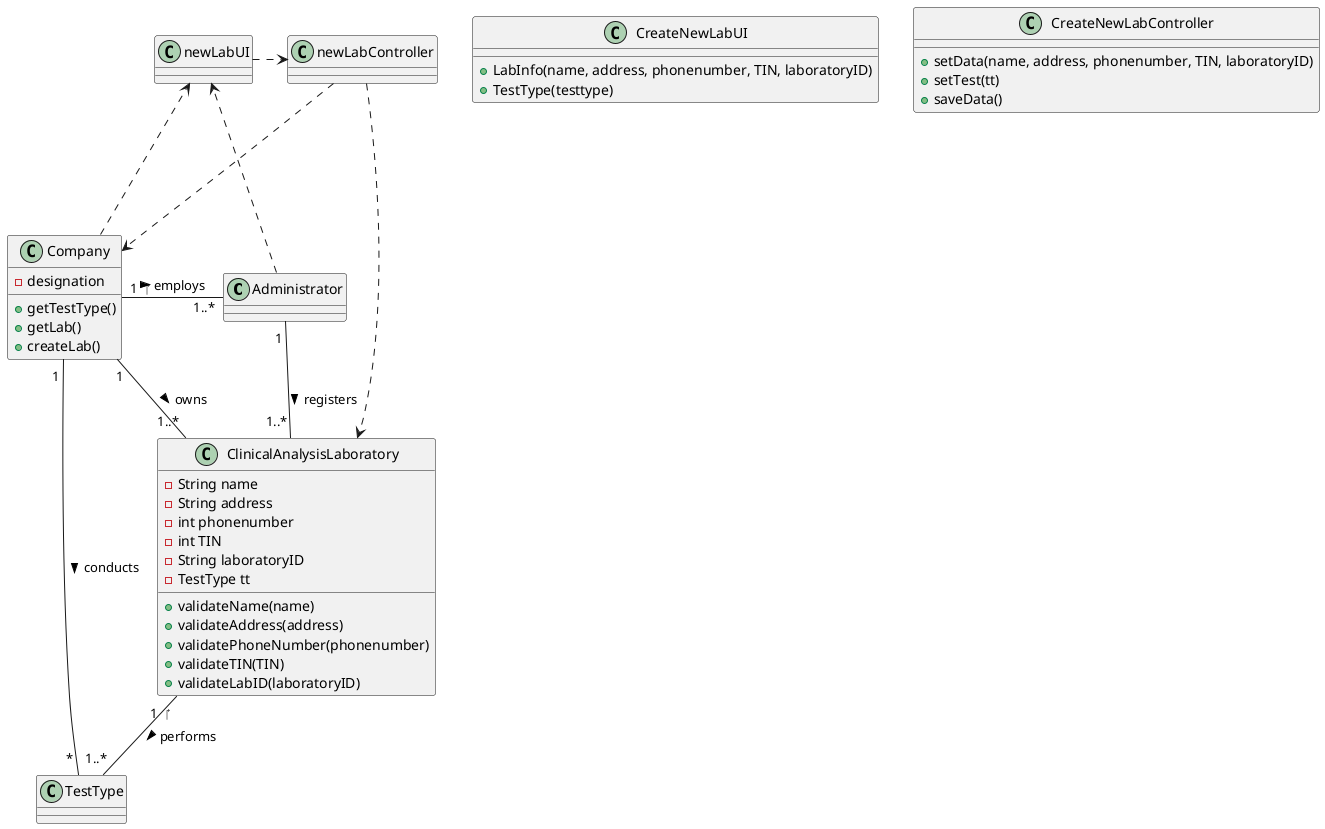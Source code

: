 @startuml
class Administrator
class CreateNewLabUI{
+LabInfo(name, address, phonenumber, TIN, laboratoryID)
+TestType(testtype)
}
class CreateNewLabController {
+setData(name, address, phonenumber, TIN, laboratoryID)
+setTest(tt)
+saveData()
}
class Company {
-designation
+getTestType()
+getLab()
+createLab()
}
class ClinicalAnalysisLaboratory {
-String name
-String address
-int phonenumber
-int TIN
-String laboratoryID
-TestType tt
+validateName(name)
+validateAddress(address)
+validatePhoneNumber(phonenumber)
+validateTIN(TIN)
+validateLabID(laboratoryID)
}
class TestType

Administrator ..> newLabUI
newLabUI .> newLabController
newLabController ...> Company
newLabController .> ClinicalAnalysisLaboratory
Company"1"--"1..*"ClinicalAnalysisLaboratory : > owns
Administrator"1 "-"1..* "ClinicalAnalysisLaboratory : > registers
ClinicalAnalysisLaboratory"1   ‎ "--"1..*"TestType : > performs
Company" 1 "-" * "TestType : > conducts
Company"1   ‎"-"1..*"Administrator : > employs
Company .> newLabUI
@enduml